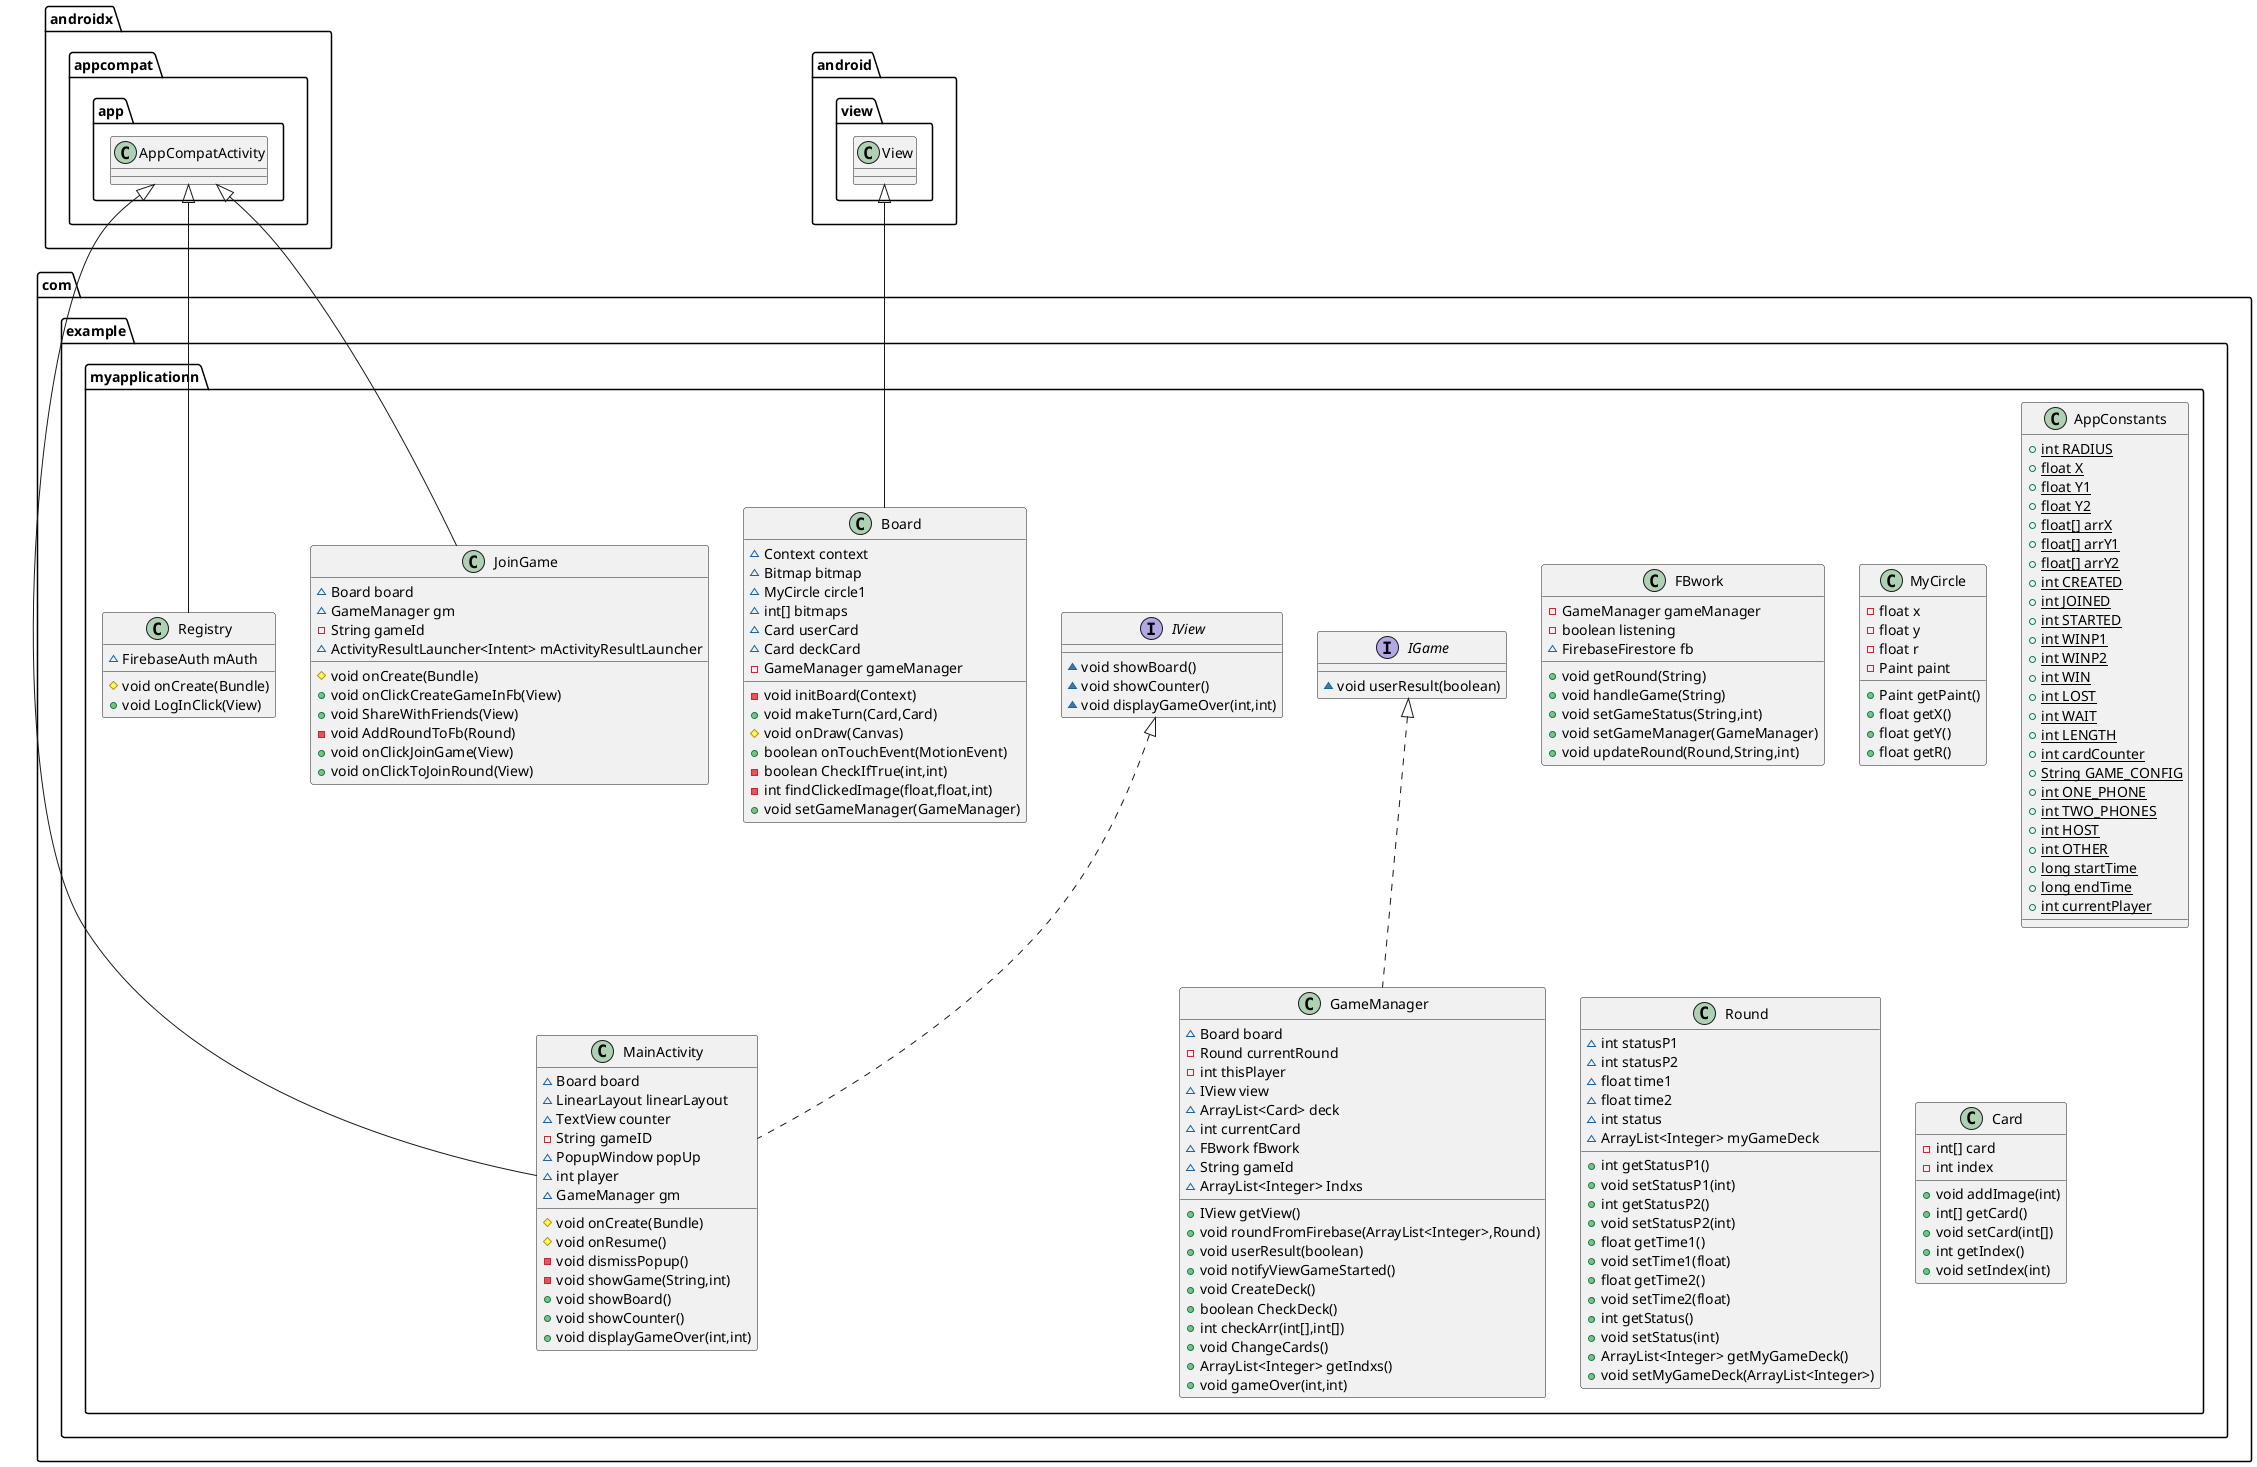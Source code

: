 @startuml
class com.example.myapplicationn.FBwork {
- GameManager gameManager
- boolean listening
~ FirebaseFirestore fb
+ void getRound(String)
+ void handleGame(String)
+ void setGameStatus(String,int)
+ void setGameManager(GameManager)
+ void updateRound(Round,String,int)
}


class com.example.myapplicationn.MainActivity {
~ Board board
~ LinearLayout linearLayout
~ TextView counter
- String gameID
~ PopupWindow popUp
~ int player
~ GameManager gm
# void onCreate(Bundle)
# void onResume()
- void dismissPopup()
- void showGame(String,int)
+ void showBoard()
+ void showCounter()
+ void displayGameOver(int,int)
}


interface com.example.myapplicationn.IGame {
~ void userResult(boolean)
}

interface com.example.myapplicationn.IView {
~ void showBoard()
~ void showCounter()
~ void displayGameOver(int,int)
}

class com.example.myapplicationn.GameManager {
~ Board board
- Round currentRound
- int thisPlayer
~ IView view
~ ArrayList<Card> deck
~ int currentCard
~ FBwork fBwork
~ String gameId
~ ArrayList<Integer> Indxs
+ IView getView()
+ void roundFromFirebase(ArrayList<Integer>,Round)
+ void userResult(boolean)
+ void notifyViewGameStarted()
+ void CreateDeck()
+ boolean CheckDeck()
+ int checkArr(int[],int[])
+ void ChangeCards()
+ ArrayList<Integer> getIndxs()
+ void gameOver(int,int)
}


class com.example.myapplicationn.Registry {
~ FirebaseAuth mAuth
# void onCreate(Bundle)
+ void LogInClick(View)
}


class com.example.myapplicationn.JoinGame {
~ Board board
~ GameManager gm
- String gameId
~ ActivityResultLauncher<Intent> mActivityResultLauncher
# void onCreate(Bundle)
+ void onClickCreateGameInFb(View)
+ void ShareWithFriends(View)
- void AddRoundToFb(Round)
+ void onClickJoinGame(View)
+ void onClickToJoinRound(View)
}


class com.example.myapplicationn.MyCircle {
- float x
- float y
- float r
- Paint paint
+ Paint getPaint()
+ float getX()
+ float getY()
+ float getR()
}


class com.example.myapplicationn.AppConstants {
+ {static} int RADIUS
+ {static} float X
+ {static} float Y1
+ {static} float Y2
+ {static} float[] arrX
+ {static} float[] arrY1
+ {static} float[] arrY2
+ {static} int CREATED
+ {static} int JOINED
+ {static} int STARTED
+ {static} int WINP1
+ {static} int WINP2
+ {static} int WIN
+ {static} int LOST
+ {static} int WAIT
+ {static} int LENGTH
+ {static} int cardCounter
+ {static} String GAME_CONFIG
+ {static} int ONE_PHONE
+ {static} int TWO_PHONES
+ {static} int HOST
+ {static} int OTHER
+ {static} long startTime
+ {static} long endTime
+ {static} int currentPlayer
}

class com.example.myapplicationn.Round {
~ int statusP1
~ int statusP2
~ float time1
~ float time2
~ int status
~ ArrayList<Integer> myGameDeck
+ int getStatusP1()
+ void setStatusP1(int)
+ int getStatusP2()
+ void setStatusP2(int)
+ float getTime1()
+ void setTime1(float)
+ float getTime2()
+ void setTime2(float)
+ int getStatus()
+ void setStatus(int)
+ ArrayList<Integer> getMyGameDeck()
+ void setMyGameDeck(ArrayList<Integer>)
}


class com.example.myapplicationn.Board {
~ Context context
~ Bitmap bitmap
~ MyCircle circle1
~ int[] bitmaps
~ Card userCard
~ Card deckCard
- GameManager gameManager
- void initBoard(Context)
+ void makeTurn(Card,Card)
# void onDraw(Canvas)
+ boolean onTouchEvent(MotionEvent)
- boolean CheckIfTrue(int,int)
- int findClickedImage(float,float,int)
+ void setGameManager(GameManager)
}


class com.example.myapplicationn.Card {
- int[] card
- int index
+ void addImage(int)
+ int[] getCard()
+ void setCard(int[])
+ int getIndex()
+ void setIndex(int)
}




com.example.myapplicationn.IView <|.. com.example.myapplicationn.MainActivity
androidx.appcompat.app.AppCompatActivity <|-- com.example.myapplicationn.MainActivity
com.example.myapplicationn.IGame <|.. com.example.myapplicationn.GameManager
androidx.appcompat.app.AppCompatActivity <|-- com.example.myapplicationn.Registry
androidx.appcompat.app.AppCompatActivity <|-- com.example.myapplicationn.JoinGame
android.view.View <|-- com.example.myapplicationn.Board
@enduml